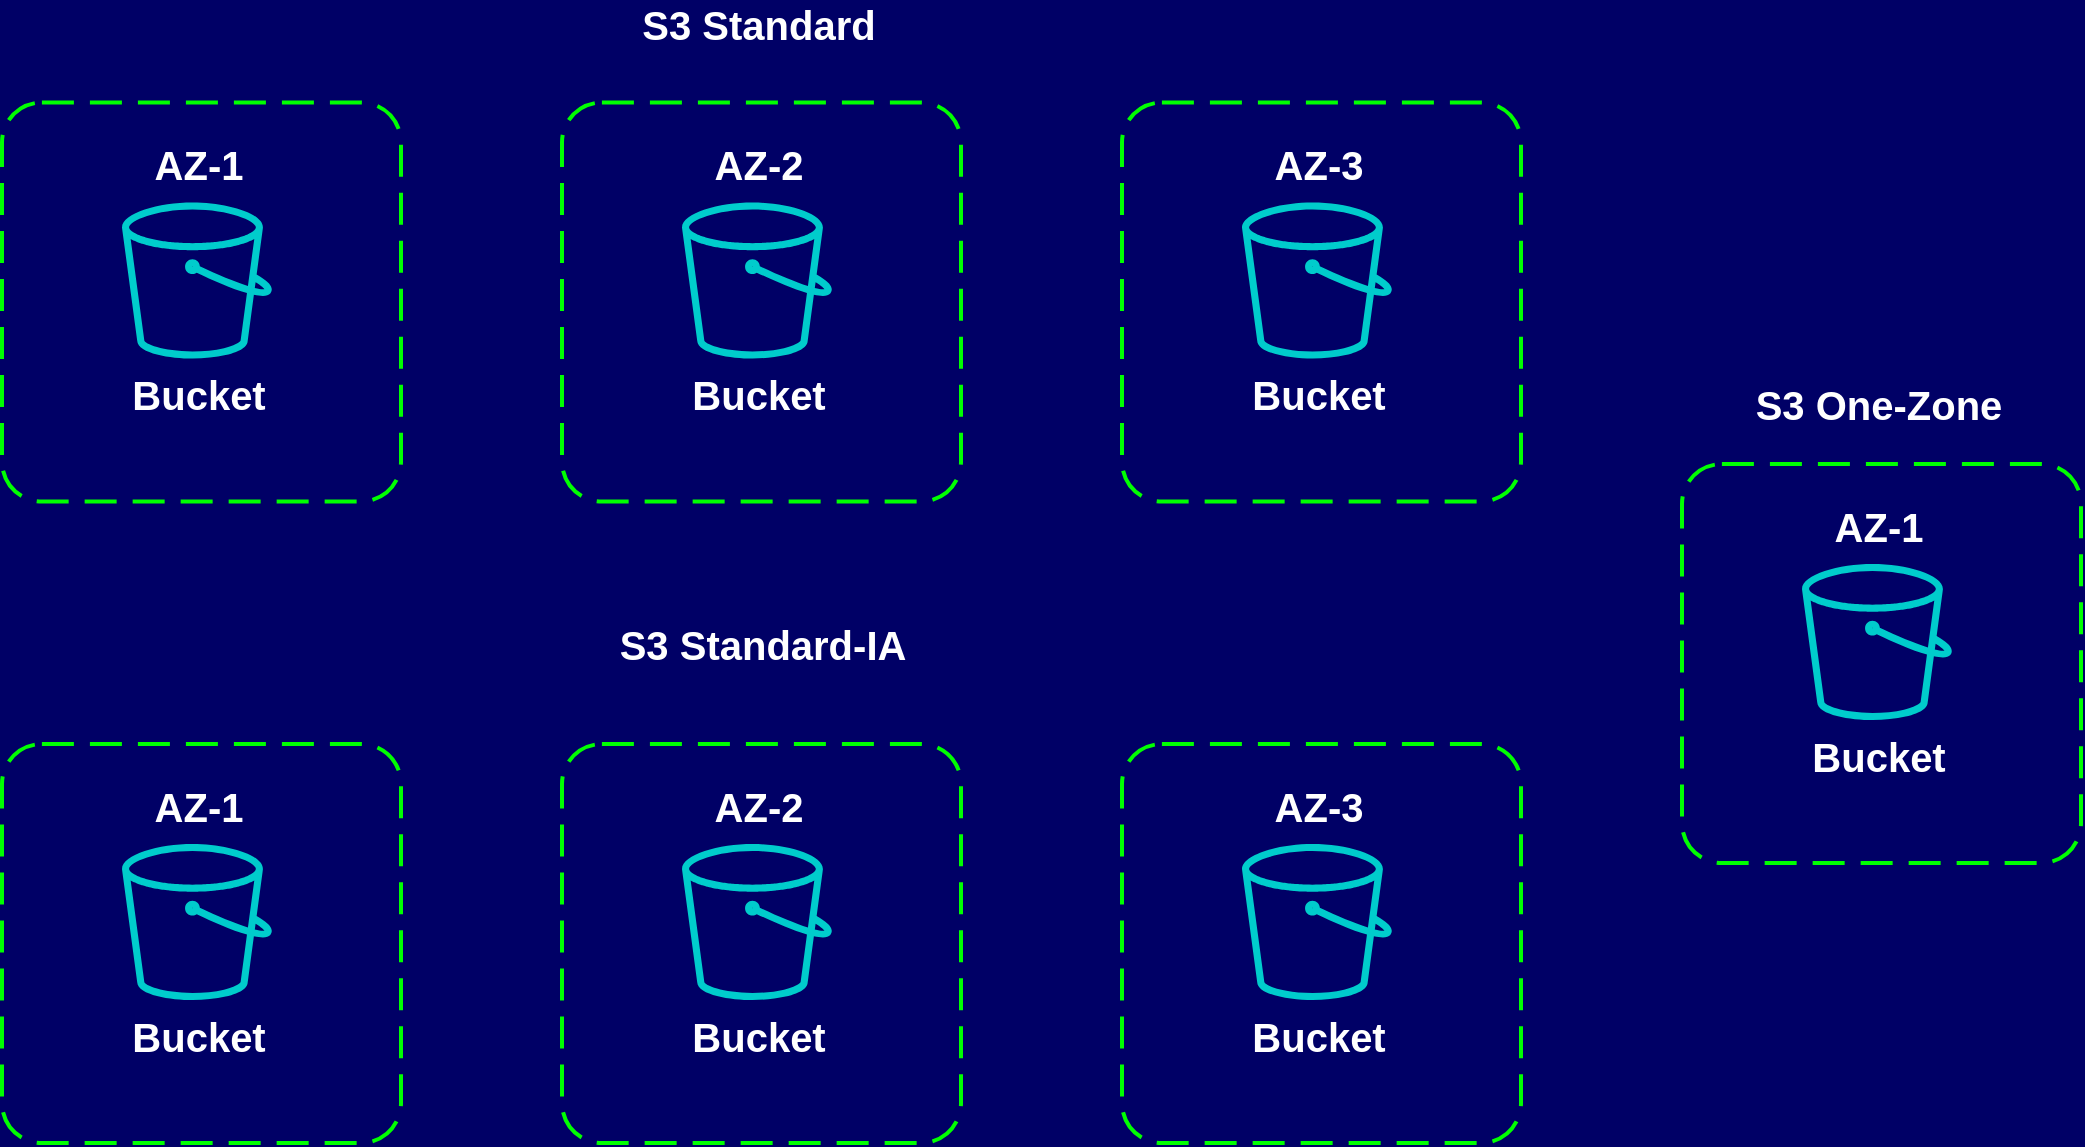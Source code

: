 <mxfile version="13.4.5" type="device"><diagram id="X_vC3j0K6oaojO7SuJ5n" name="Page-1"><mxGraphModel dx="854" dy="496" grid="1" gridSize="10" guides="1" tooltips="1" connect="1" arrows="1" fold="1" page="1" pageScale="1" pageWidth="1169" pageHeight="827" background="#000066" math="0" shadow="0"><root><mxCell id="0"/><mxCell id="1" parent="0"/><mxCell id="N5CM1bht7D72X_IsVl3h-17" value="" style="rounded=1;arcSize=10;dashed=1;fillColor=none;gradientColor=none;dashPattern=8 4;strokeWidth=2;labelBackgroundColor=none;fontColor=#00CCCC;strokeColor=#00FF00;" vertex="1" parent="1"><mxGeometry x="200" y="79.25" width="199.5" height="199.5" as="geometry"/></mxCell><mxCell id="N5CM1bht7D72X_IsVl3h-10" value="&lt;font color=&quot;#ffffff&quot;&gt;&lt;span style=&quot;font-size: 20px&quot;&gt;&lt;b&gt;Bucket&lt;/b&gt;&lt;/span&gt;&lt;/font&gt;" style="outlineConnect=0;gradientColor=none;strokeColor=none;dashed=0;verticalLabelPosition=bottom;verticalAlign=top;align=center;html=1;fontSize=12;fontStyle=0;aspect=fixed;pointerEvents=1;shape=mxgraph.aws4.bucket;fontColor=#00CCCC;fillColor=#00CCCC;" vertex="1" parent="1"><mxGeometry x="260" y="129.25" width="75" height="78" as="geometry"/></mxCell><mxCell id="N5CM1bht7D72X_IsVl3h-18" value="" style="rounded=1;arcSize=10;dashed=1;fillColor=none;gradientColor=none;dashPattern=8 4;strokeWidth=2;labelBackgroundColor=none;fontColor=#00CCCC;strokeColor=#00FF00;" vertex="1" parent="1"><mxGeometry x="480" y="79.25" width="199.5" height="199.5" as="geometry"/></mxCell><mxCell id="N5CM1bht7D72X_IsVl3h-19" value="&lt;font color=&quot;#ffffff&quot;&gt;&lt;span style=&quot;font-size: 20px&quot;&gt;&lt;b&gt;Bucket&lt;/b&gt;&lt;/span&gt;&lt;/font&gt;" style="outlineConnect=0;gradientColor=none;strokeColor=none;dashed=0;verticalLabelPosition=bottom;verticalAlign=top;align=center;html=1;fontSize=12;fontStyle=0;aspect=fixed;pointerEvents=1;shape=mxgraph.aws4.bucket;fontColor=#00CCCC;fillColor=#00CCCC;" vertex="1" parent="1"><mxGeometry x="540" y="129.25" width="75" height="78" as="geometry"/></mxCell><mxCell id="N5CM1bht7D72X_IsVl3h-20" value="" style="rounded=1;arcSize=10;dashed=1;fillColor=none;gradientColor=none;dashPattern=8 4;strokeWidth=2;labelBackgroundColor=none;fontColor=#00CCCC;strokeColor=#00FF00;" vertex="1" parent="1"><mxGeometry x="760" y="79.25" width="199.5" height="199.5" as="geometry"/></mxCell><mxCell id="N5CM1bht7D72X_IsVl3h-21" value="&lt;font color=&quot;#ffffff&quot;&gt;&lt;span style=&quot;font-size: 20px&quot;&gt;&lt;b&gt;Bucket&lt;/b&gt;&lt;/span&gt;&lt;/font&gt;" style="outlineConnect=0;gradientColor=none;strokeColor=none;dashed=0;verticalLabelPosition=bottom;verticalAlign=top;align=center;html=1;fontSize=12;fontStyle=0;aspect=fixed;pointerEvents=1;shape=mxgraph.aws4.bucket;fontColor=#00CCCC;fillColor=#00CCCC;" vertex="1" parent="1"><mxGeometry x="820" y="129.25" width="75" height="78" as="geometry"/></mxCell><mxCell id="N5CM1bht7D72X_IsVl3h-22" value="&lt;font color=&quot;#ffffff&quot;&gt;&lt;span style=&quot;font-size: 20px&quot;&gt;&lt;b&gt;S3 Standard&lt;/b&gt;&lt;/span&gt;&lt;/font&gt;" style="text;html=1;resizable=0;autosize=1;align=center;verticalAlign=middle;points=[];fillColor=none;strokeColor=none;rounded=0;labelBackgroundColor=none;fontColor=#00CCCC;" vertex="1" parent="1"><mxGeometry x="512.5" y="30" width="130" height="20" as="geometry"/></mxCell><mxCell id="N5CM1bht7D72X_IsVl3h-23" value="&lt;font color=&quot;#ffffff&quot;&gt;&lt;span style=&quot;font-size: 20px&quot;&gt;&lt;b&gt;AZ-1&lt;/b&gt;&lt;/span&gt;&lt;/font&gt;" style="text;html=1;resizable=0;autosize=1;align=center;verticalAlign=middle;points=[];fillColor=none;strokeColor=none;rounded=0;labelBackgroundColor=none;fontColor=#00CCCC;" vertex="1" parent="1"><mxGeometry x="267.5" y="100" width="60" height="20" as="geometry"/></mxCell><mxCell id="N5CM1bht7D72X_IsVl3h-24" value="&lt;font color=&quot;#ffffff&quot;&gt;&lt;span style=&quot;font-size: 20px&quot;&gt;&lt;b&gt;AZ-2&lt;/b&gt;&lt;/span&gt;&lt;/font&gt;" style="text;html=1;resizable=0;autosize=1;align=center;verticalAlign=middle;points=[];fillColor=none;strokeColor=none;rounded=0;labelBackgroundColor=none;fontColor=#00CCCC;" vertex="1" parent="1"><mxGeometry x="547.5" y="100" width="60" height="20" as="geometry"/></mxCell><mxCell id="N5CM1bht7D72X_IsVl3h-25" value="&lt;font color=&quot;#ffffff&quot;&gt;&lt;span style=&quot;font-size: 20px&quot;&gt;&lt;b&gt;AZ-3&lt;/b&gt;&lt;/span&gt;&lt;/font&gt;" style="text;html=1;resizable=0;autosize=1;align=center;verticalAlign=middle;points=[];fillColor=none;strokeColor=none;rounded=0;labelBackgroundColor=none;fontColor=#00CCCC;" vertex="1" parent="1"><mxGeometry x="827.5" y="100" width="60" height="20" as="geometry"/></mxCell><mxCell id="N5CM1bht7D72X_IsVl3h-26" value="" style="rounded=1;arcSize=10;dashed=1;fillColor=none;gradientColor=none;dashPattern=8 4;strokeWidth=2;labelBackgroundColor=none;fontColor=#00CCCC;strokeColor=#00FF00;" vertex="1" parent="1"><mxGeometry x="200" y="400" width="199.5" height="199.5" as="geometry"/></mxCell><mxCell id="N5CM1bht7D72X_IsVl3h-27" value="&lt;font color=&quot;#ffffff&quot;&gt;&lt;span style=&quot;font-size: 20px&quot;&gt;&lt;b&gt;Bucket&lt;/b&gt;&lt;/span&gt;&lt;/font&gt;" style="outlineConnect=0;gradientColor=none;strokeColor=none;dashed=0;verticalLabelPosition=bottom;verticalAlign=top;align=center;html=1;fontSize=12;fontStyle=0;aspect=fixed;pointerEvents=1;shape=mxgraph.aws4.bucket;fontColor=#00CCCC;fillColor=#00CCCC;" vertex="1" parent="1"><mxGeometry x="260" y="450" width="75" height="78" as="geometry"/></mxCell><mxCell id="N5CM1bht7D72X_IsVl3h-28" value="" style="rounded=1;arcSize=10;dashed=1;fillColor=none;gradientColor=none;dashPattern=8 4;strokeWidth=2;labelBackgroundColor=none;fontColor=#00CCCC;strokeColor=#00FF00;" vertex="1" parent="1"><mxGeometry x="480" y="400" width="199.5" height="199.5" as="geometry"/></mxCell><mxCell id="N5CM1bht7D72X_IsVl3h-29" value="&lt;font color=&quot;#ffffff&quot;&gt;&lt;span style=&quot;font-size: 20px&quot;&gt;&lt;b&gt;Bucket&lt;/b&gt;&lt;/span&gt;&lt;/font&gt;" style="outlineConnect=0;gradientColor=none;strokeColor=none;dashed=0;verticalLabelPosition=bottom;verticalAlign=top;align=center;html=1;fontSize=12;fontStyle=0;aspect=fixed;pointerEvents=1;shape=mxgraph.aws4.bucket;fontColor=#00CCCC;fillColor=#00CCCC;" vertex="1" parent="1"><mxGeometry x="540" y="450" width="75" height="78" as="geometry"/></mxCell><mxCell id="N5CM1bht7D72X_IsVl3h-30" value="" style="rounded=1;arcSize=10;dashed=1;fillColor=none;gradientColor=none;dashPattern=8 4;strokeWidth=2;labelBackgroundColor=none;fontColor=#00CCCC;strokeColor=#00FF00;" vertex="1" parent="1"><mxGeometry x="760" y="400" width="199.5" height="199.5" as="geometry"/></mxCell><mxCell id="N5CM1bht7D72X_IsVl3h-31" value="&lt;font color=&quot;#ffffff&quot;&gt;&lt;span style=&quot;font-size: 20px&quot;&gt;&lt;b&gt;Bucket&lt;/b&gt;&lt;/span&gt;&lt;/font&gt;" style="outlineConnect=0;gradientColor=none;strokeColor=none;dashed=0;verticalLabelPosition=bottom;verticalAlign=top;align=center;html=1;fontSize=12;fontStyle=0;aspect=fixed;pointerEvents=1;shape=mxgraph.aws4.bucket;fontColor=#00CCCC;fillColor=#00CCCC;" vertex="1" parent="1"><mxGeometry x="820" y="450" width="75" height="78" as="geometry"/></mxCell><mxCell id="N5CM1bht7D72X_IsVl3h-32" value="&lt;font color=&quot;#ffffff&quot;&gt;&lt;span style=&quot;font-size: 20px&quot;&gt;&lt;b&gt;AZ-1&lt;/b&gt;&lt;/span&gt;&lt;/font&gt;" style="text;html=1;resizable=0;autosize=1;align=center;verticalAlign=middle;points=[];fillColor=none;strokeColor=none;rounded=0;labelBackgroundColor=none;fontColor=#00CCCC;" vertex="1" parent="1"><mxGeometry x="267.5" y="420.75" width="60" height="20" as="geometry"/></mxCell><mxCell id="N5CM1bht7D72X_IsVl3h-33" value="&lt;font color=&quot;#ffffff&quot;&gt;&lt;span style=&quot;font-size: 20px&quot;&gt;&lt;b&gt;AZ-2&lt;/b&gt;&lt;/span&gt;&lt;/font&gt;" style="text;html=1;resizable=0;autosize=1;align=center;verticalAlign=middle;points=[];fillColor=none;strokeColor=none;rounded=0;labelBackgroundColor=none;fontColor=#00CCCC;" vertex="1" parent="1"><mxGeometry x="547.5" y="420.75" width="60" height="20" as="geometry"/></mxCell><mxCell id="N5CM1bht7D72X_IsVl3h-34" value="&lt;font color=&quot;#ffffff&quot;&gt;&lt;span style=&quot;font-size: 20px&quot;&gt;&lt;b&gt;AZ-3&lt;/b&gt;&lt;/span&gt;&lt;/font&gt;" style="text;html=1;resizable=0;autosize=1;align=center;verticalAlign=middle;points=[];fillColor=none;strokeColor=none;rounded=0;labelBackgroundColor=none;fontColor=#00CCCC;" vertex="1" parent="1"><mxGeometry x="827.5" y="420.75" width="60" height="20" as="geometry"/></mxCell><mxCell id="N5CM1bht7D72X_IsVl3h-35" value="&lt;font color=&quot;#ffffff&quot;&gt;&lt;span style=&quot;font-size: 20px&quot;&gt;&lt;b&gt;S3 Standard-IA&lt;/b&gt;&lt;/span&gt;&lt;/font&gt;" style="text;html=1;resizable=0;autosize=1;align=center;verticalAlign=middle;points=[];fillColor=none;strokeColor=none;rounded=0;labelBackgroundColor=none;fontColor=#00CCCC;" vertex="1" parent="1"><mxGeometry x="499.75" y="340" width="160" height="20" as="geometry"/></mxCell><mxCell id="N5CM1bht7D72X_IsVl3h-36" value="" style="rounded=1;arcSize=10;dashed=1;fillColor=none;gradientColor=none;dashPattern=8 4;strokeWidth=2;labelBackgroundColor=none;fontColor=#00CCCC;strokeColor=#00FF00;" vertex="1" parent="1"><mxGeometry x="1040" y="260" width="199.5" height="199.5" as="geometry"/></mxCell><mxCell id="N5CM1bht7D72X_IsVl3h-37" value="&lt;font color=&quot;#ffffff&quot;&gt;&lt;span style=&quot;font-size: 20px&quot;&gt;&lt;b&gt;Bucket&lt;/b&gt;&lt;/span&gt;&lt;/font&gt;" style="outlineConnect=0;gradientColor=none;strokeColor=none;dashed=0;verticalLabelPosition=bottom;verticalAlign=top;align=center;html=1;fontSize=12;fontStyle=0;aspect=fixed;pointerEvents=1;shape=mxgraph.aws4.bucket;fontColor=#00CCCC;fillColor=#00CCCC;" vertex="1" parent="1"><mxGeometry x="1100" y="310" width="75" height="78" as="geometry"/></mxCell><mxCell id="N5CM1bht7D72X_IsVl3h-38" value="&lt;font color=&quot;#ffffff&quot;&gt;&lt;span style=&quot;font-size: 20px&quot;&gt;&lt;b&gt;AZ-1&lt;/b&gt;&lt;/span&gt;&lt;/font&gt;" style="text;html=1;resizable=0;autosize=1;align=center;verticalAlign=middle;points=[];fillColor=none;strokeColor=none;rounded=0;labelBackgroundColor=none;fontColor=#00CCCC;" vertex="1" parent="1"><mxGeometry x="1107.5" y="280.75" width="60" height="20" as="geometry"/></mxCell><mxCell id="N5CM1bht7D72X_IsVl3h-39" value="&lt;font color=&quot;#ffffff&quot;&gt;&lt;span style=&quot;font-size: 20px&quot;&gt;&lt;b&gt;S3 One-Zone&lt;/b&gt;&lt;/span&gt;&lt;/font&gt;" style="text;html=1;resizable=0;autosize=1;align=center;verticalAlign=middle;points=[];fillColor=none;strokeColor=none;rounded=0;labelBackgroundColor=none;fontColor=#00CCCC;" vertex="1" parent="1"><mxGeometry x="1067.5" y="220" width="140" height="20" as="geometry"/></mxCell></root></mxGraphModel></diagram></mxfile>